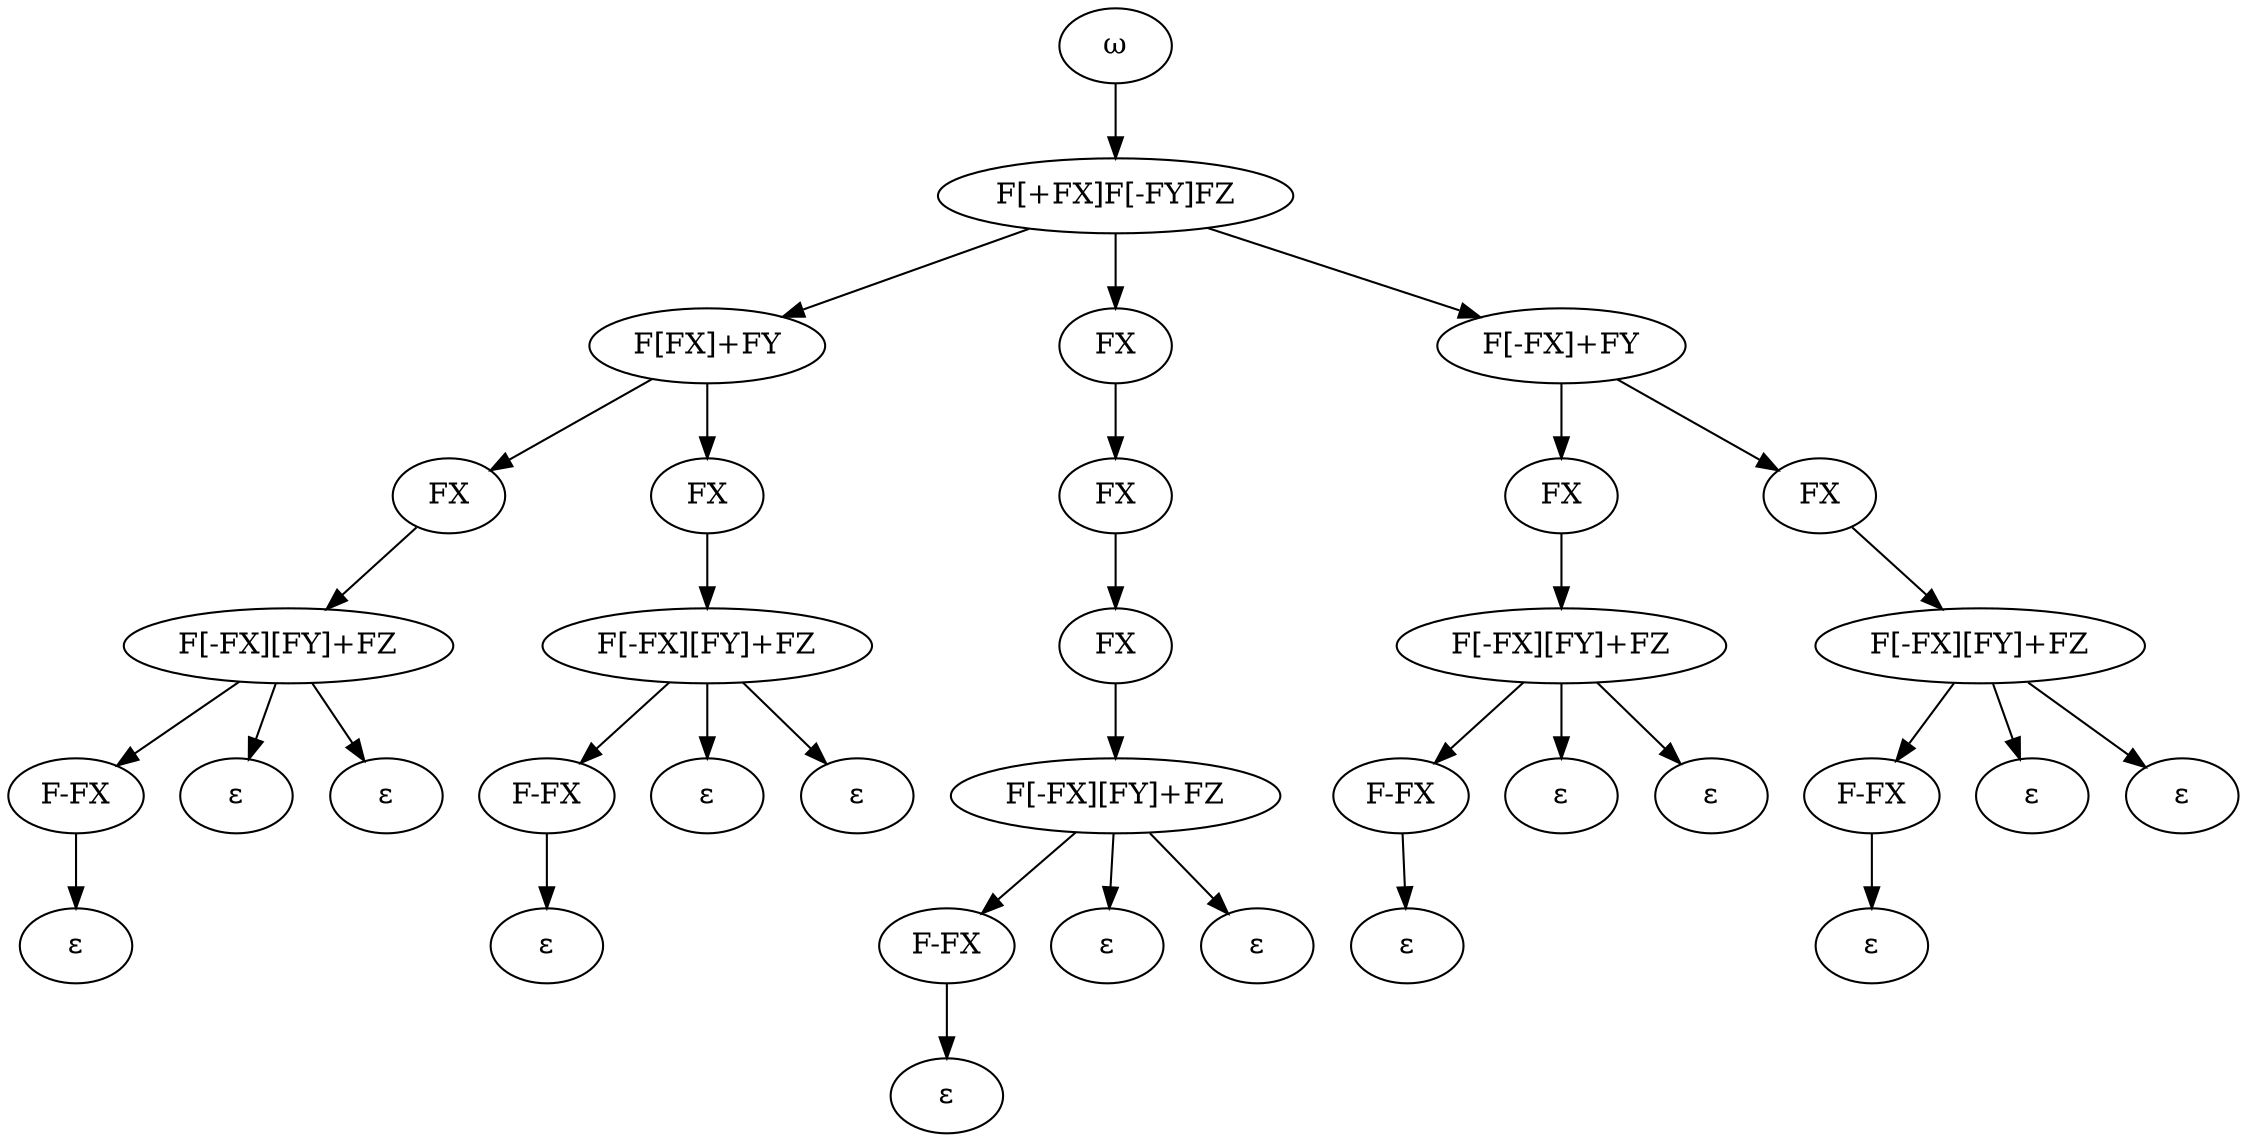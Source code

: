 digraph {
omega [label="ω"]
0 [label="F[+FX]F[-FY]FZ"]
1 [label="F[FX]+FY"]
2 [label="FX"]
3 [label="F[-FX]+FY"]
4 [label="FX"]
5 [label="FX"]
6 [label="FX"]
7 [label="FX"]
8 [label="FX"]
9 [label="F[-FX][FY]+FZ"]
10 [label="F[-FX][FY]+FZ"]
11 [label="FX"]
12 [label="F[-FX][FY]+FZ"]
13 [label="F[-FX][FY]+FZ"]
14 [label="F-FX"]
15 [label="ε"]
16 [label="ε"]
17 [label="F-FX"]
18 [label="ε"]
19 [label="ε"]
20 [label="F[-FX][FY]+FZ"]
21 [label="F-FX"]
22 [label="ε"]
23 [label="ε"]
24 [label="F-FX"]
25 [label="ε"]
26 [label="ε"]
27 [label="ε"]
28 [label="ε"]
29 [label="F-FX"]
30 [label="ε"]
31 [label="ε"]
32 [label="ε"]
33 [label="ε"]
34 [label="ε"]
omega -> 0
0 -> 1
0 -> 2
0 -> 3
1 -> 4
1 -> 5
2 -> 6
3 -> 7
3 -> 8
4 -> 9
5 -> 10
6 -> 11
7 -> 12
8 -> 13
9 -> 14
9 -> 15
9 -> 16
10 -> 17
10 -> 18
10 -> 19
11 -> 20
12 -> 21
12 -> 22
12 -> 23
13 -> 24
13 -> 25
13 -> 26
14 -> 27
17 -> 28
20 -> 29
20 -> 30
20 -> 31
21 -> 32
24 -> 33
29 -> 34
}